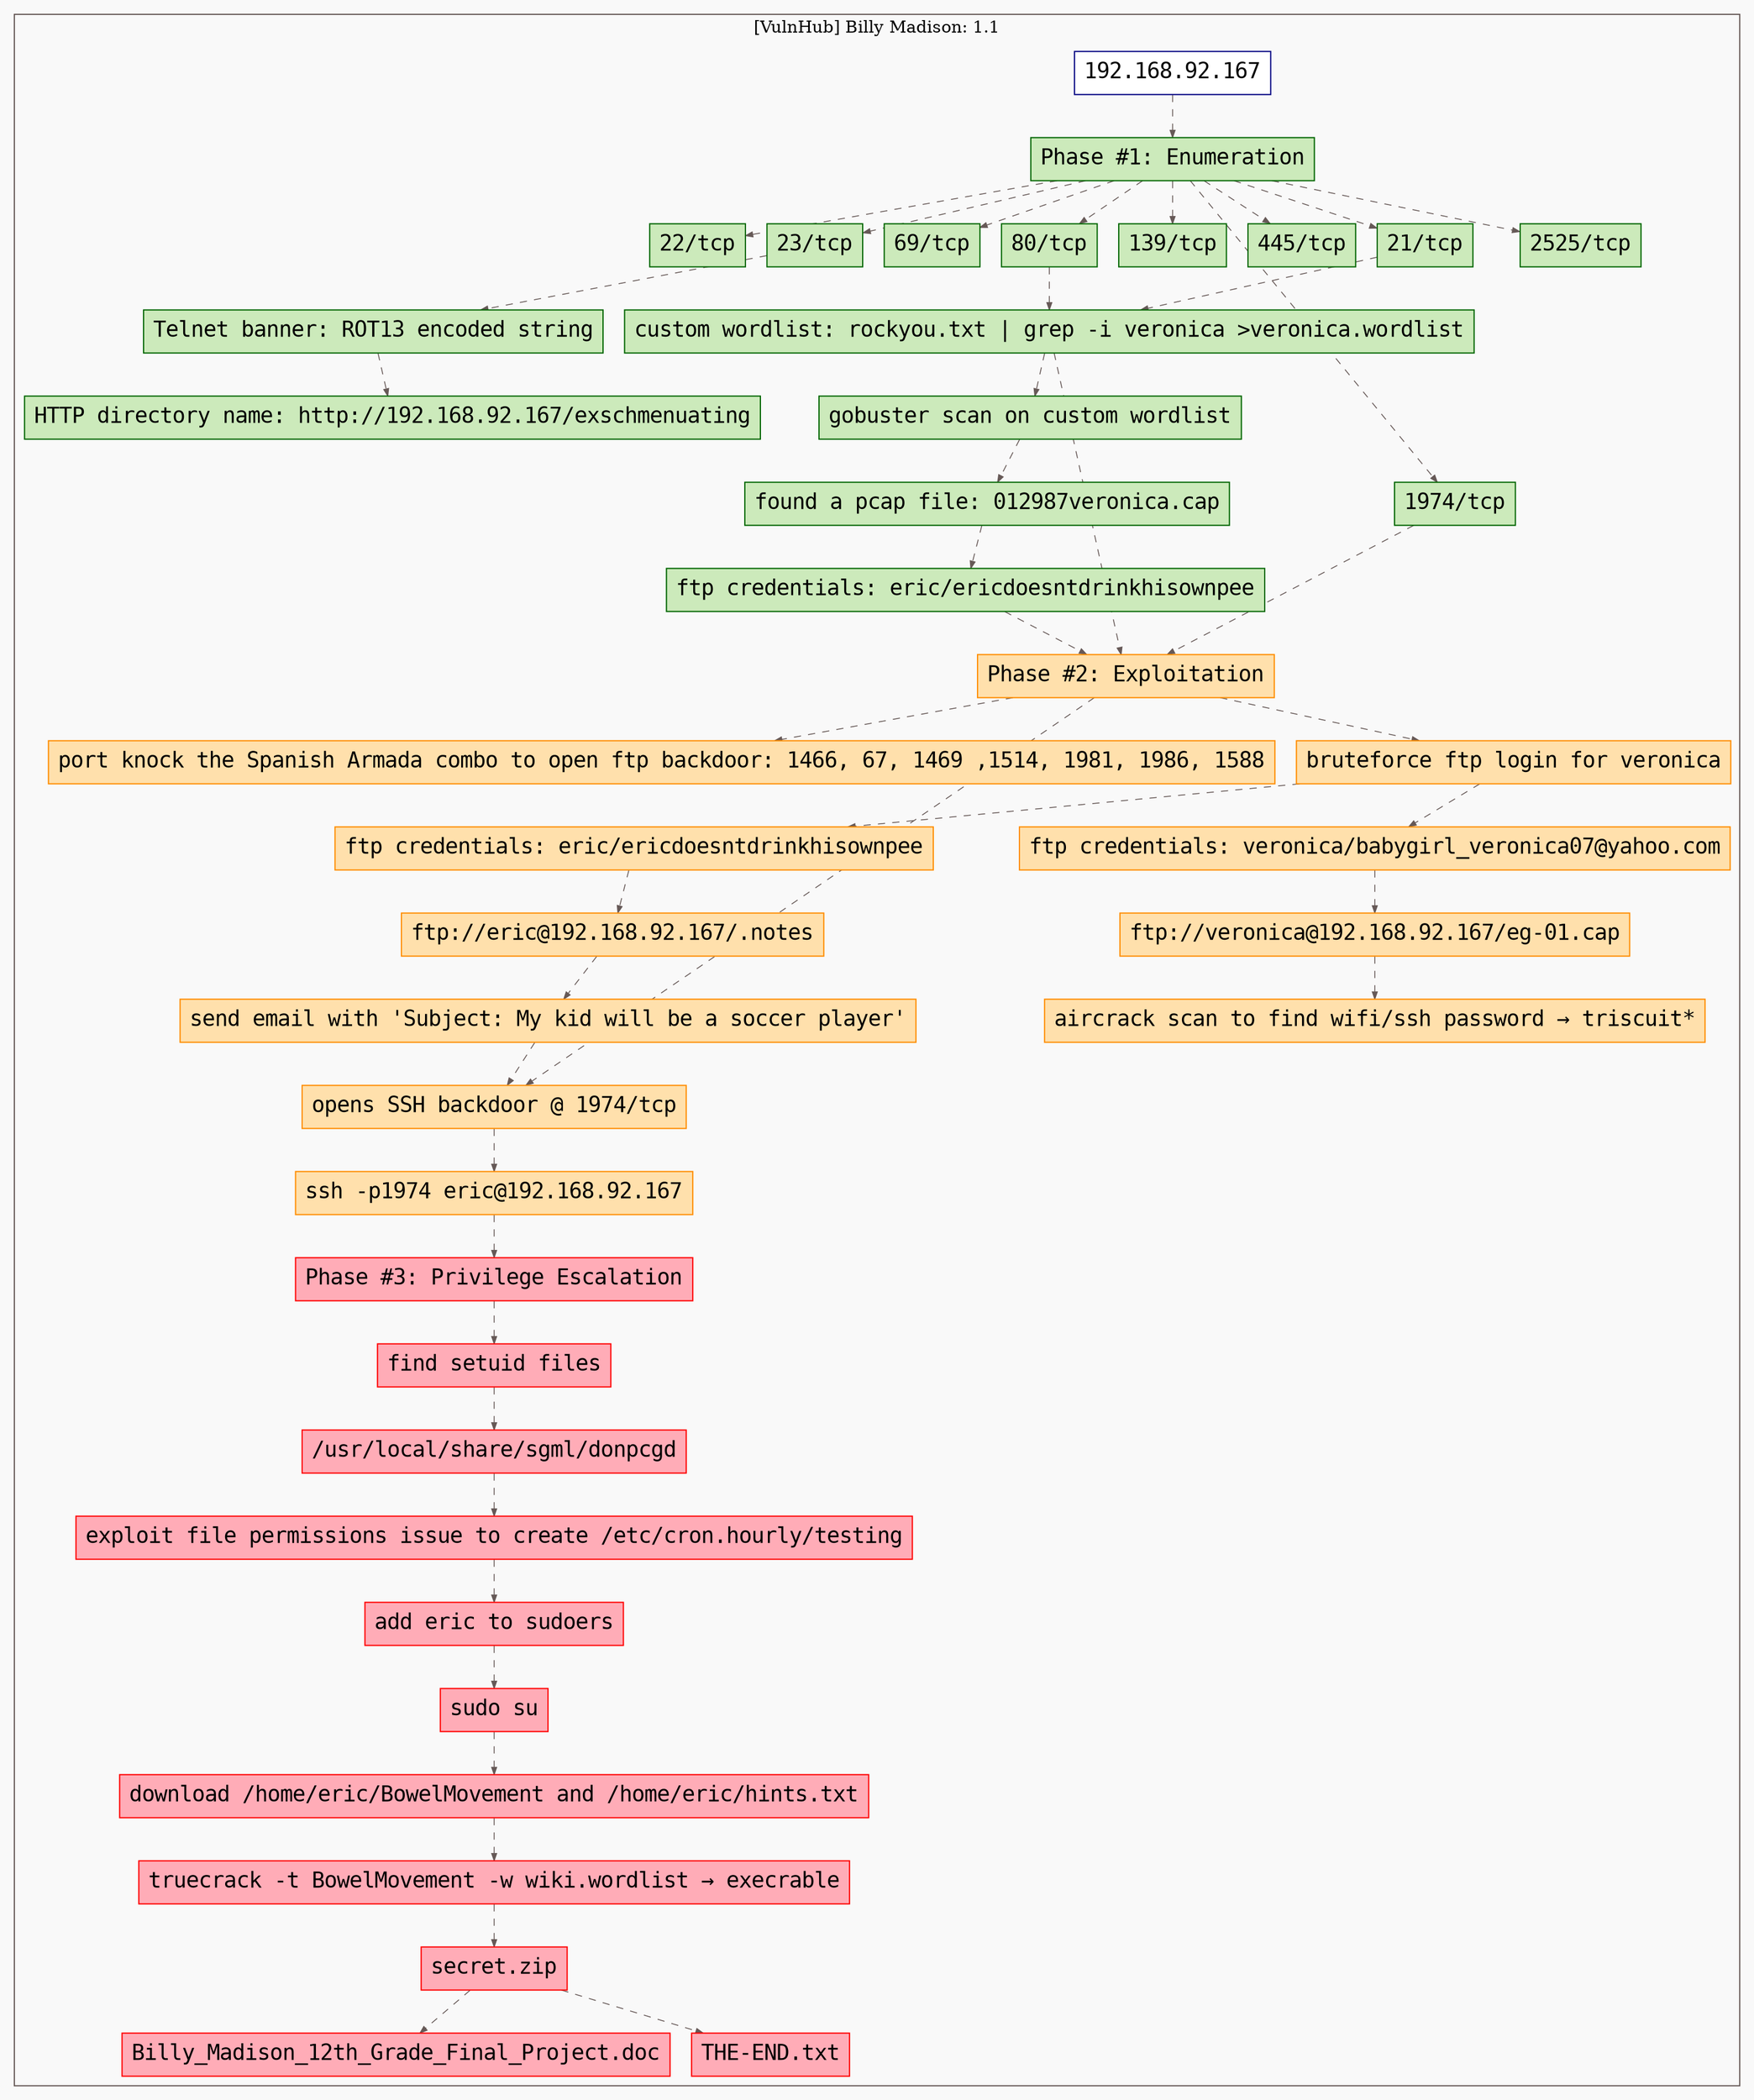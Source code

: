 digraph G {
  #rankdir=LR;
  nodesdictep=1.0; splines="line"; K=0.6; overlap=scale; fixedsize=true; resolution=72; bgcolor="#f9f9f9"; outputorder="edgesfirst";
  node [fontname="courier" fontsize=18 shape=box width=0.25 fillcolor="white" style="filled,solid"];
  edge [style=dashed color="#665957" penwidth=0.75 arrowsize=0.6];

  0[label="192.168.92.167" color="navyblue" fillcolor="#ffffff" tooltip="[VulnHub] Billy Madison: 1.1"];
  10[label="ftp://eric@192.168.92.167/.notes" color="darkorange" fillcolor="#ffe0ac" tooltip="Phase #2:Exploitation"];
  11[label="send email with 'Subject: My kid will be a soccer player'" color="darkorange" fillcolor="#ffe0ac" tooltip="Phase #2:Exploitation"];
  12[label="opens SSH backdoor @ 1974/tcp" color="darkorange" fillcolor="#ffe0ac" tooltip="Phase #2:Exploitation"];
  13[label="22/tcp" color="darkgreen" fillcolor="#cceabb" tooltip="Phase #1:Enumeration"];
  14[label="23/tcp" color="darkgreen" fillcolor="#cceabb" tooltip="Phase #1:Enumeration"];
  15[label="Telnet banner: ROT13 encoded string" color="darkgreen" fillcolor="#cceabb" tooltip="Phase #1:Enumeration"];
  16[label="HTTP directory name: http://192.168.92.167/exschmenuating" color="darkgreen" fillcolor="#cceabb" tooltip="Phase #1:Enumeration"];
  17[label="69/tcp" color="darkgreen" fillcolor="#cceabb" tooltip="Phase #1:Enumeration"];
  18[label="80/tcp" color="darkgreen" fillcolor="#cceabb" tooltip="Phase #1:Enumeration"];
  19[label="gobuster scan on custom wordlist" color="darkgreen" fillcolor="#cceabb" tooltip="Phase #1:Enumeration"];
  1[label="Phase #1: Enumeration" color="darkgreen" fillcolor="#cceabb" tooltip="Phase #1:Enumeration"];
  20[label="found a pcap file: 012987veronica.cap" color="darkgreen" fillcolor="#cceabb" tooltip="Phase #1:Enumeration"];
  21[label="ftp credentials: eric/ericdoesntdrinkhisownpee" color="darkgreen" fillcolor="#cceabb" tooltip="Phase #1:Enumeration"];
  22[label="port knock the Spanish Armada combo to open ftp backdoor: 1466, 67, 1469 ,1514, 1981, 1986, 1588" color="darkorange" fillcolor="#ffe0ac" tooltip="Phase #2:Exploitation"];
  23[label="139/tcp" color="darkgreen" fillcolor="#cceabb" tooltip="Phase #1:Enumeration"];
  24[label="445/tcp" color="darkgreen" fillcolor="#cceabb" tooltip="Phase #1:Enumeration"];
  25[label="1974/tcp" color="darkgreen" fillcolor="#cceabb" tooltip="Phase #1:Enumeration"];
  26[label="ssh -p1974 eric@192.168.92.167" color="darkorange" fillcolor="#ffe0ac" tooltip="Phase #2:Exploitation"];
  27[label="Phase #3: Privilege Escalation" color="red" fillcolor="#ffacb7" tooltip="Phase #3:Privilege Escalation"];
  28[label="find setuid files" color="red" fillcolor="#ffacb7" tooltip="Phase #3:Privilege Escalation"];
  29[label="/usr/local/share/sgml/donpcgd" color="red" fillcolor="#ffacb7" tooltip="Phase #3:Privilege Escalation"];
  2[label="21/tcp" color="darkgreen" fillcolor="#cceabb" tooltip="Phase #1:Enumeration"];
  30[label="exploit file permissions issue to create /etc/cron.hourly/testing" color="red" fillcolor="#ffacb7" tooltip="Phase #3:Privilege Escalation"];
  31[label="add eric to sudoers" color="red" fillcolor="#ffacb7" tooltip="Phase #3:Privilege Escalation"];
  32[label="sudo su" color="red" fillcolor="#ffacb7" tooltip="Phase #3:Privilege Escalation"];
  33[label="download /home/eric/BowelMovement and /home/eric/hints.txt" color="red" fillcolor="#ffacb7" tooltip="Phase #3:Privilege Escalation"];
  34[label="truecrack -t BowelMovement -w wiki.wordlist → execrable" color="red" fillcolor="#ffacb7" tooltip="Phase #3:Privilege Escalation"];
  35[label="secret.zip" color="red" fillcolor="#ffacb7" tooltip="Phase #3:Privilege Escalation"];
  36[label="Billy_Madison_12th_Grade_Final_Project.doc" color="red" fillcolor="#ffacb7" tooltip="Phase #3:Privilege Escalation"];
  37[label="THE-END.txt" color="red" fillcolor="#ffacb7" tooltip="Phase #3:Privilege Escalation"];
  38[label="2525/tcp" color="darkgreen" fillcolor="#cceabb" tooltip="Phase #1:Enumeration"];
  3[label="custom wordlist: rockyou.txt | grep -i veronica >veronica.wordlist" color="darkgreen" fillcolor="#cceabb" tooltip="Phase #1:Enumeration"];
  4[label="Phase #2: Exploitation" color="darkorange" fillcolor="#ffe0ac" tooltip="Phase #2:Exploitation"];
  5[label="bruteforce ftp login for veronica" color="darkorange" fillcolor="#ffe0ac" tooltip="Phase #2:Exploitation"];
  6[label="ftp credentials: veronica/babygirl_veronica07@yahoo.com" color="darkorange" fillcolor="#ffe0ac" tooltip="Phase #2:Exploitation"];
  7[label="ftp://veronica@192.168.92.167/eg-01.cap" color="darkorange" fillcolor="#ffe0ac" tooltip="Phase #2:Exploitation"];
  8[label="aircrack scan to find wifi/ssh password → triscuit*" color="darkorange" fillcolor="#ffe0ac" tooltip="Phase #2:Exploitation"];
  9[label="ftp credentials: eric/ericdoesntdrinkhisownpee" color="darkorange" fillcolor="#ffe0ac" tooltip="Phase #2:Exploitation"];

  subgraph cluster_0 {
    node [style="filled,solid"];
    label = "[VulnHub] Billy Madison: 1.1";
    color = "#665957";
    0 -> 1 [color="#665957"];
    1 -> 13 [color="#665957"];
    1 -> 14 [color="#665957"];
    1 -> 17 [color="#665957"];
    1 -> 18 [color="#665957"];
    1 -> 2 [color="#665957"];
    1 -> 23 [color="#665957"];
    1 -> 24 [color="#665957"];
    1 -> 25 [color="#665957"];
    1 -> 38 [color="#665957"];
    10 -> 11 [color="#665957"];
    11 -> 12 [color="#665957"];
    12 -> 26 [color="#665957"];
    14 -> 15 [color="#665957"];
    15 -> 16 [color="#665957"];
    18 -> 3 [color="#665957"];
    19 -> 20 [color="#665957"];
    2 -> 3 [color="#665957"];
    20 -> 21 [color="#665957"];
    21 -> 4 [color="#665957"];
    25 -> 4 [color="#665957"];
    26 -> 27 [color="#665957"];
    27 -> 28 [color="#665957"];
    28 -> 29 [color="#665957"];
    29 -> 30 [color="#665957"];
    3 -> 19 [color="#665957"];
    3 -> 4 [color="#665957"];
    30 -> 31 [color="#665957"];
    31 -> 32 [color="#665957"];
    32 -> 33 [color="#665957"];
    33 -> 34 [color="#665957"];
    34 -> 35 [color="#665957"];
    35 -> 36 [color="#665957"];
    35 -> 37 [color="#665957"];
    4 -> 12 [color="#665957"];
    4 -> 22 [color="#665957"];
    4 -> 5 [color="#665957"];
    5 -> 6 [color="#665957"];
    5 -> 9 [color="#665957"];
    6 -> 7 [color="#665957"];
    7 -> 8 [color="#665957"];
    9 -> 10 [color="#665957"];
  }
}
